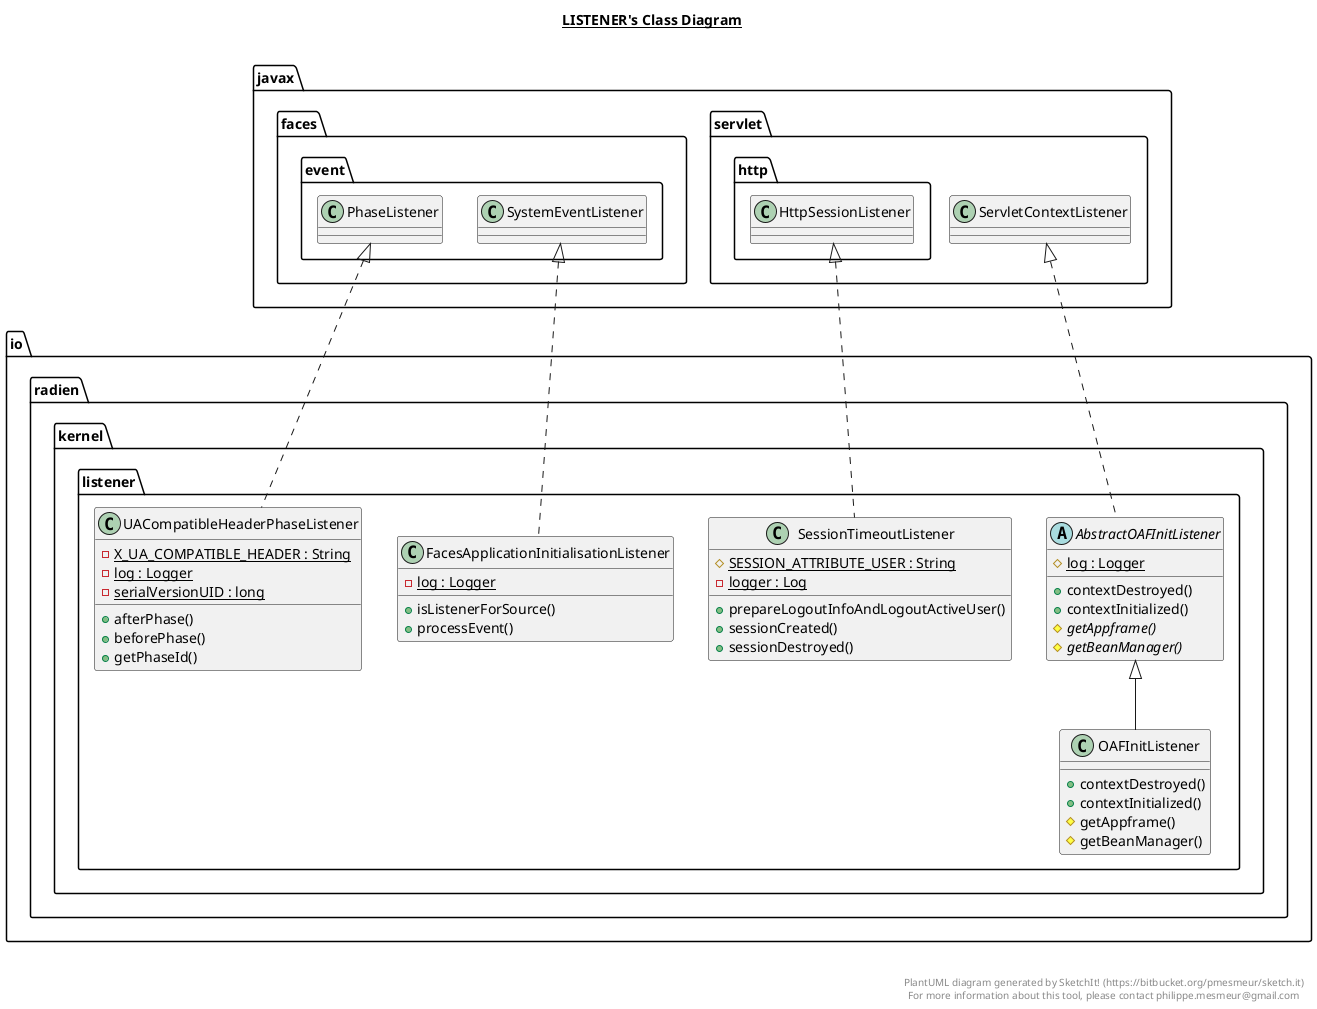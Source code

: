 @startuml

title __LISTENER's Class Diagram__\n

  namespace io.radien.kernel {
    namespace listener {
      abstract class io.radien.kernel.listener.AbstractOAFInitListener {
          {static} # log : Logger
          + contextDestroyed()
          + contextInitialized()
          {abstract} # getAppframe()
          {abstract} # getBeanManager()
      }
    }
  }
  

  namespace io.radien.kernel {
    namespace listener {
      class io.radien.kernel.listener.FacesApplicationInitialisationListener {
          {static} - log : Logger
          + isListenerForSource()
          + processEvent()
      }
    }
  }
  

  namespace io.radien.kernel {
    namespace listener {
      class io.radien.kernel.listener.OAFInitListener {
          + contextDestroyed()
          + contextInitialized()
          # getAppframe()
          # getBeanManager()
      }
    }
  }
  

  namespace io.radien.kernel {
    namespace listener {
      class io.radien.kernel.listener.SessionTimeoutListener {
          {static} # SESSION_ATTRIBUTE_USER : String
          {static} - logger : Log
          + prepareLogoutInfoAndLogoutActiveUser()
          + sessionCreated()
          + sessionDestroyed()
      }
    }
  }
  

  namespace io.radien.kernel {
    namespace listener {
      class io.radien.kernel.listener.UACompatibleHeaderPhaseListener {
          {static} - X_UA_COMPATIBLE_HEADER : String
          {static} - log : Logger
          {static} - serialVersionUID : long
          + afterPhase()
          + beforePhase()
          + getPhaseId()
      }
    }
  }
  

  io.radien.kernel.listener.AbstractOAFInitListener .up.|> javax.servlet.ServletContextListener
  io.radien.kernel.listener.FacesApplicationInitialisationListener .up.|> javax.faces.event.SystemEventListener
  io.radien.kernel.listener.OAFInitListener -up-|> io.radien.kernel.listener.AbstractOAFInitListener
  io.radien.kernel.listener.SessionTimeoutListener .up.|> javax.servlet.http.HttpSessionListener
  io.radien.kernel.listener.UACompatibleHeaderPhaseListener .up.|> javax.faces.event.PhaseListener


right footer


PlantUML diagram generated by SketchIt! (https://bitbucket.org/pmesmeur/sketch.it)
For more information about this tool, please contact philippe.mesmeur@gmail.com
endfooter

@enduml
